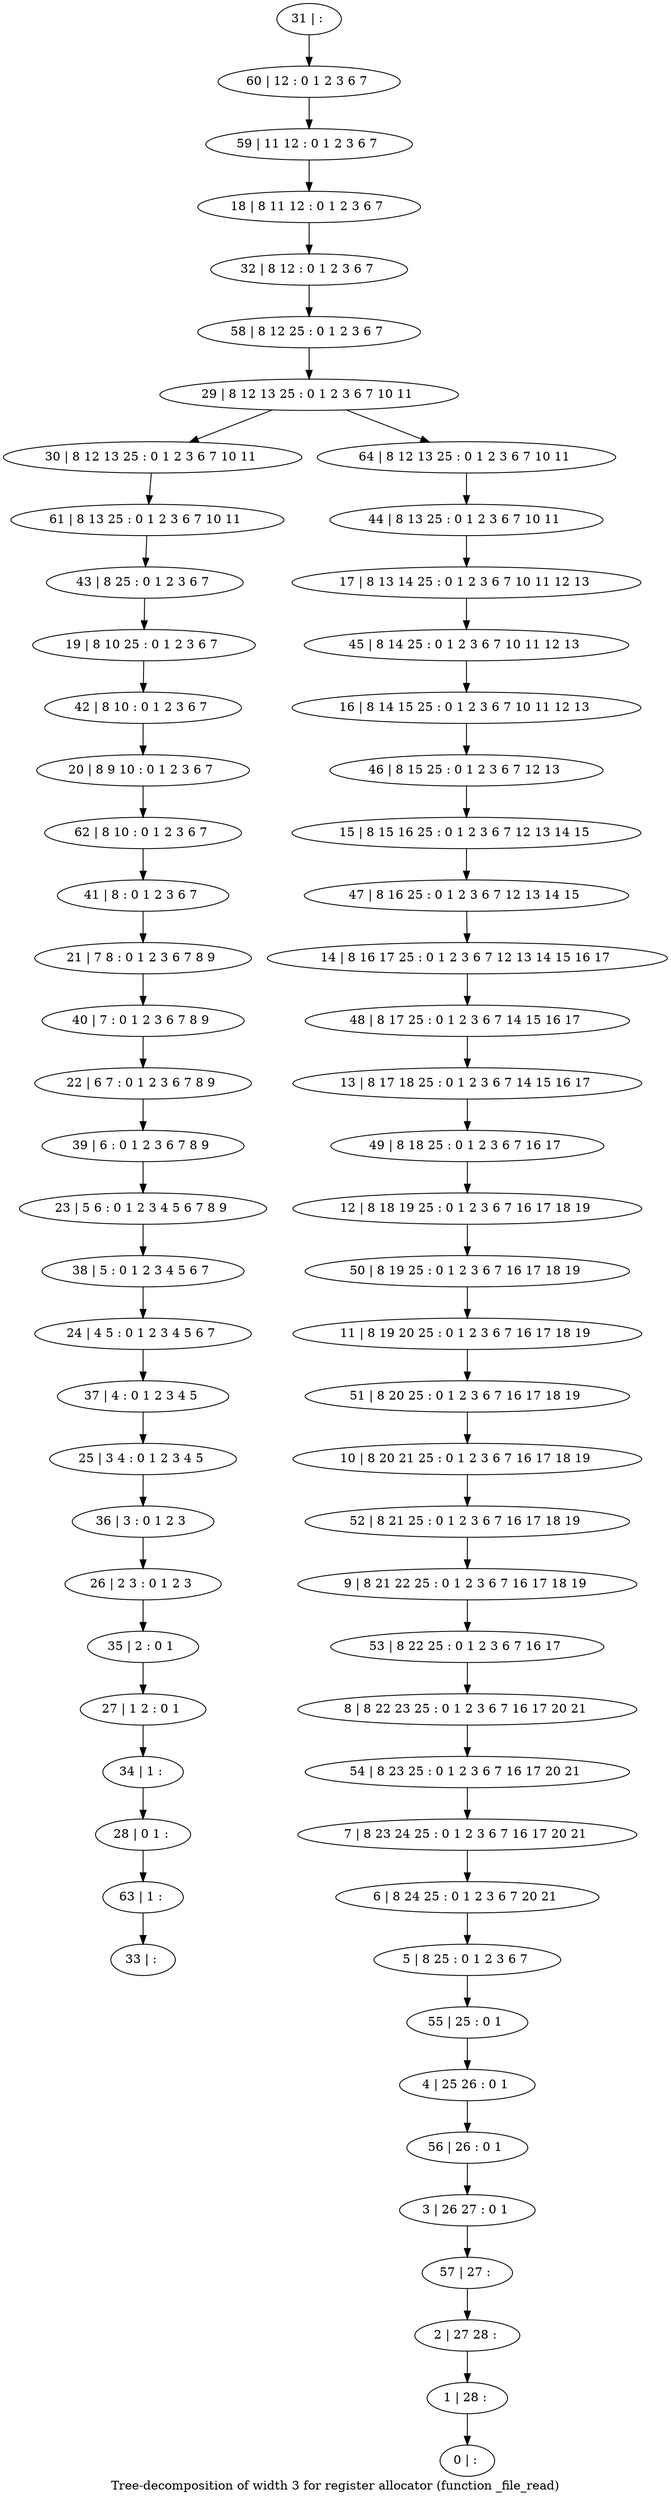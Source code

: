 digraph G {
graph [label="Tree-decomposition of width 3 for register allocator (function _file_read)"]
0[label="0 | : "];
1[label="1 | 28 : "];
2[label="2 | 27 28 : "];
3[label="3 | 26 27 : 0 1 "];
4[label="4 | 25 26 : 0 1 "];
5[label="5 | 8 25 : 0 1 2 3 6 7 "];
6[label="6 | 8 24 25 : 0 1 2 3 6 7 20 21 "];
7[label="7 | 8 23 24 25 : 0 1 2 3 6 7 16 17 20 21 "];
8[label="8 | 8 22 23 25 : 0 1 2 3 6 7 16 17 20 21 "];
9[label="9 | 8 21 22 25 : 0 1 2 3 6 7 16 17 18 19 "];
10[label="10 | 8 20 21 25 : 0 1 2 3 6 7 16 17 18 19 "];
11[label="11 | 8 19 20 25 : 0 1 2 3 6 7 16 17 18 19 "];
12[label="12 | 8 18 19 25 : 0 1 2 3 6 7 16 17 18 19 "];
13[label="13 | 8 17 18 25 : 0 1 2 3 6 7 14 15 16 17 "];
14[label="14 | 8 16 17 25 : 0 1 2 3 6 7 12 13 14 15 16 17 "];
15[label="15 | 8 15 16 25 : 0 1 2 3 6 7 12 13 14 15 "];
16[label="16 | 8 14 15 25 : 0 1 2 3 6 7 10 11 12 13 "];
17[label="17 | 8 13 14 25 : 0 1 2 3 6 7 10 11 12 13 "];
18[label="18 | 8 11 12 : 0 1 2 3 6 7 "];
19[label="19 | 8 10 25 : 0 1 2 3 6 7 "];
20[label="20 | 8 9 10 : 0 1 2 3 6 7 "];
21[label="21 | 7 8 : 0 1 2 3 6 7 8 9 "];
22[label="22 | 6 7 : 0 1 2 3 6 7 8 9 "];
23[label="23 | 5 6 : 0 1 2 3 4 5 6 7 8 9 "];
24[label="24 | 4 5 : 0 1 2 3 4 5 6 7 "];
25[label="25 | 3 4 : 0 1 2 3 4 5 "];
26[label="26 | 2 3 : 0 1 2 3 "];
27[label="27 | 1 2 : 0 1 "];
28[label="28 | 0 1 : "];
29[label="29 | 8 12 13 25 : 0 1 2 3 6 7 10 11 "];
30[label="30 | 8 12 13 25 : 0 1 2 3 6 7 10 11 "];
31[label="31 | : "];
32[label="32 | 8 12 : 0 1 2 3 6 7 "];
33[label="33 | : "];
34[label="34 | 1 : "];
35[label="35 | 2 : 0 1 "];
36[label="36 | 3 : 0 1 2 3 "];
37[label="37 | 4 : 0 1 2 3 4 5 "];
38[label="38 | 5 : 0 1 2 3 4 5 6 7 "];
39[label="39 | 6 : 0 1 2 3 6 7 8 9 "];
40[label="40 | 7 : 0 1 2 3 6 7 8 9 "];
41[label="41 | 8 : 0 1 2 3 6 7 "];
42[label="42 | 8 10 : 0 1 2 3 6 7 "];
43[label="43 | 8 25 : 0 1 2 3 6 7 "];
44[label="44 | 8 13 25 : 0 1 2 3 6 7 10 11 "];
45[label="45 | 8 14 25 : 0 1 2 3 6 7 10 11 12 13 "];
46[label="46 | 8 15 25 : 0 1 2 3 6 7 12 13 "];
47[label="47 | 8 16 25 : 0 1 2 3 6 7 12 13 14 15 "];
48[label="48 | 8 17 25 : 0 1 2 3 6 7 14 15 16 17 "];
49[label="49 | 8 18 25 : 0 1 2 3 6 7 16 17 "];
50[label="50 | 8 19 25 : 0 1 2 3 6 7 16 17 18 19 "];
51[label="51 | 8 20 25 : 0 1 2 3 6 7 16 17 18 19 "];
52[label="52 | 8 21 25 : 0 1 2 3 6 7 16 17 18 19 "];
53[label="53 | 8 22 25 : 0 1 2 3 6 7 16 17 "];
54[label="54 | 8 23 25 : 0 1 2 3 6 7 16 17 20 21 "];
55[label="55 | 25 : 0 1 "];
56[label="56 | 26 : 0 1 "];
57[label="57 | 27 : "];
58[label="58 | 8 12 25 : 0 1 2 3 6 7 "];
59[label="59 | 11 12 : 0 1 2 3 6 7 "];
60[label="60 | 12 : 0 1 2 3 6 7 "];
61[label="61 | 8 13 25 : 0 1 2 3 6 7 10 11 "];
62[label="62 | 8 10 : 0 1 2 3 6 7 "];
63[label="63 | 1 : "];
64[label="64 | 8 12 13 25 : 0 1 2 3 6 7 10 11 "];
34->28 ;
27->34 ;
35->27 ;
26->35 ;
36->26 ;
25->36 ;
37->25 ;
24->37 ;
38->24 ;
23->38 ;
39->23 ;
22->39 ;
40->22 ;
21->40 ;
41->21 ;
42->20 ;
19->42 ;
43->19 ;
61->43 ;
30->61 ;
62->41 ;
20->62 ;
63->33 ;
28->63 ;
31->60 ;
60->59 ;
59->18 ;
18->32 ;
32->58 ;
58->29 ;
44->17 ;
17->45 ;
45->16 ;
16->46 ;
46->15 ;
15->47 ;
47->14 ;
14->48 ;
48->13 ;
13->49 ;
49->12 ;
12->50 ;
50->11 ;
11->51 ;
51->10 ;
10->52 ;
52->9 ;
9->53 ;
53->8 ;
8->54 ;
54->7 ;
7->6 ;
6->5 ;
5->55 ;
55->4 ;
4->56 ;
56->3 ;
3->57 ;
57->2 ;
2->1 ;
1->0 ;
64->44 ;
29->30 ;
29->64 ;
}
